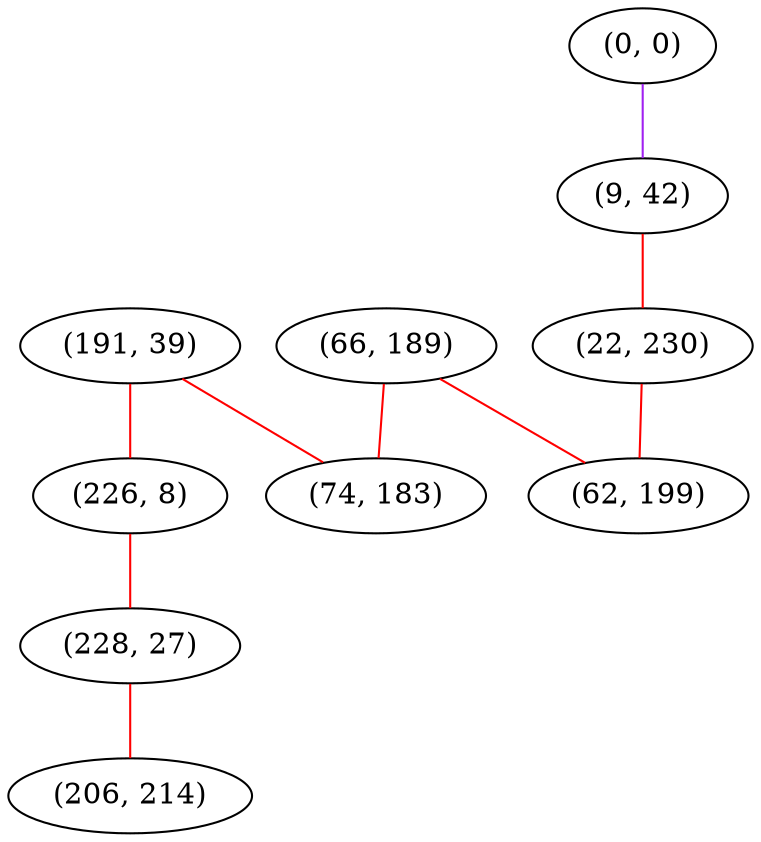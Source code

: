 graph "" {
"(66, 189)";
"(0, 0)";
"(191, 39)";
"(226, 8)";
"(228, 27)";
"(9, 42)";
"(22, 230)";
"(74, 183)";
"(62, 199)";
"(206, 214)";
"(66, 189)" -- "(74, 183)"  [color=red, key=0, weight=1];
"(66, 189)" -- "(62, 199)"  [color=red, key=0, weight=1];
"(0, 0)" -- "(9, 42)"  [color=purple, key=0, weight=4];
"(191, 39)" -- "(74, 183)"  [color=red, key=0, weight=1];
"(191, 39)" -- "(226, 8)"  [color=red, key=0, weight=1];
"(226, 8)" -- "(228, 27)"  [color=red, key=0, weight=1];
"(228, 27)" -- "(206, 214)"  [color=red, key=0, weight=1];
"(9, 42)" -- "(22, 230)"  [color=red, key=0, weight=1];
"(22, 230)" -- "(62, 199)"  [color=red, key=0, weight=1];
}
